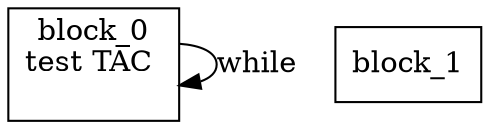 digraph G {
node [shape = box];
block_0 [label="block_0"];
block_0 [label="block_0
test TAC 

"];
block_0 -> block_0 [label="while"];
block_1 [label="block_1"];
}
